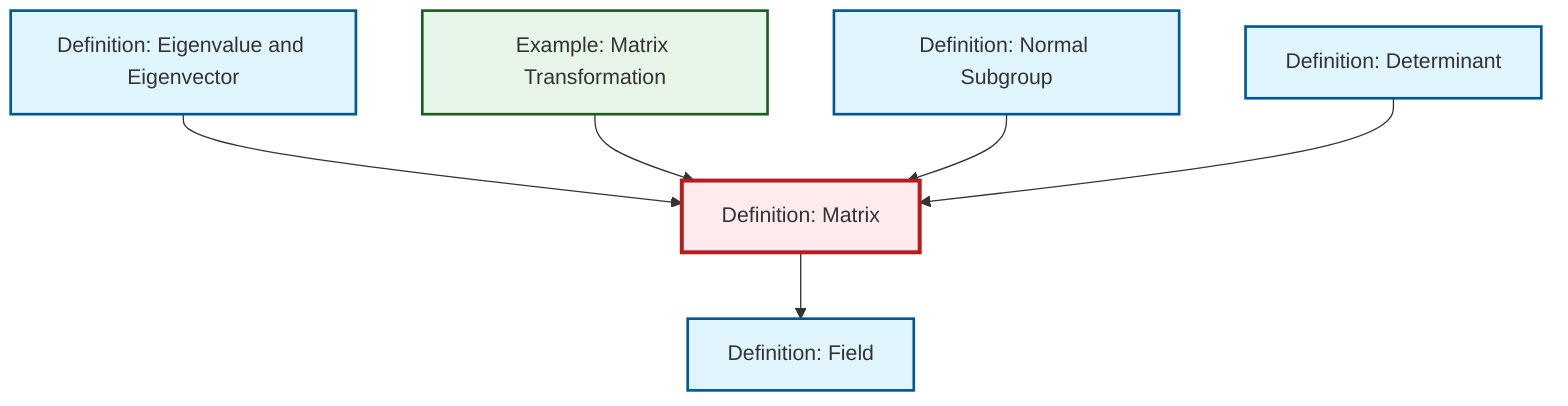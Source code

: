graph TD
    classDef definition fill:#e1f5fe,stroke:#01579b,stroke-width:2px
    classDef theorem fill:#f3e5f5,stroke:#4a148c,stroke-width:2px
    classDef axiom fill:#fff3e0,stroke:#e65100,stroke-width:2px
    classDef example fill:#e8f5e9,stroke:#1b5e20,stroke-width:2px
    classDef current fill:#ffebee,stroke:#b71c1c,stroke-width:3px
    def-eigenvalue-eigenvector["Definition: Eigenvalue and Eigenvector"]:::definition
    def-field["Definition: Field"]:::definition
    def-normal-subgroup["Definition: Normal Subgroup"]:::definition
    def-determinant["Definition: Determinant"]:::definition
    ex-matrix-transformation["Example: Matrix Transformation"]:::example
    def-matrix["Definition: Matrix"]:::definition
    def-matrix --> def-field
    def-eigenvalue-eigenvector --> def-matrix
    ex-matrix-transformation --> def-matrix
    def-normal-subgroup --> def-matrix
    def-determinant --> def-matrix
    class def-matrix current